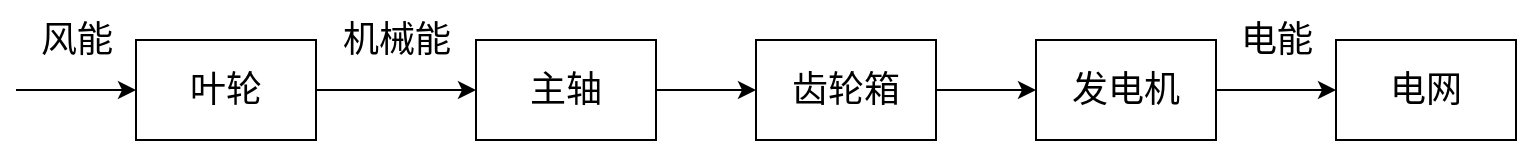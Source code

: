 <mxfile version="24.8.6">
  <diagram name="第 1 页" id="KiU0GPbnZZaJ9fmfo21C">
    <mxGraphModel dx="1221" dy="668" grid="1" gridSize="10" guides="1" tooltips="1" connect="1" arrows="1" fold="1" page="1" pageScale="1" pageWidth="827" pageHeight="1169" math="0" shadow="0">
      <root>
        <mxCell id="0" />
        <mxCell id="1" parent="0" />
        <mxCell id="dBsx60QmYunk5ZgxW7Kb-7" style="edgeStyle=orthogonalEdgeStyle;rounded=0;orthogonalLoop=1;jettySize=auto;html=1;entryX=0;entryY=0.5;entryDx=0;entryDy=0;" edge="1" parent="1" source="dBsx60QmYunk5ZgxW7Kb-2" target="dBsx60QmYunk5ZgxW7Kb-3">
          <mxGeometry relative="1" as="geometry" />
        </mxCell>
        <mxCell id="dBsx60QmYunk5ZgxW7Kb-2" value="&lt;font face=&quot;SimSun&quot; style=&quot;font-size: 18px;&quot;&gt;叶轮&lt;/font&gt;" style="rounded=0;whiteSpace=wrap;html=1;" vertex="1" parent="1">
          <mxGeometry x="99" y="310" width="90" height="50" as="geometry" />
        </mxCell>
        <mxCell id="dBsx60QmYunk5ZgxW7Kb-8" style="edgeStyle=orthogonalEdgeStyle;rounded=0;orthogonalLoop=1;jettySize=auto;html=1;entryX=0;entryY=0.5;entryDx=0;entryDy=0;" edge="1" parent="1" source="dBsx60QmYunk5ZgxW7Kb-3" target="dBsx60QmYunk5ZgxW7Kb-4">
          <mxGeometry relative="1" as="geometry" />
        </mxCell>
        <mxCell id="dBsx60QmYunk5ZgxW7Kb-3" value="&lt;font face=&quot;SimSun&quot;&gt;&lt;span style=&quot;font-size: 18px;&quot;&gt;主轴&lt;/span&gt;&lt;/font&gt;" style="rounded=0;whiteSpace=wrap;html=1;" vertex="1" parent="1">
          <mxGeometry x="269" y="310" width="90" height="50" as="geometry" />
        </mxCell>
        <mxCell id="dBsx60QmYunk5ZgxW7Kb-9" style="edgeStyle=orthogonalEdgeStyle;rounded=0;orthogonalLoop=1;jettySize=auto;html=1;exitX=1;exitY=0.5;exitDx=0;exitDy=0;entryX=0;entryY=0.5;entryDx=0;entryDy=0;" edge="1" parent="1" source="dBsx60QmYunk5ZgxW7Kb-4" target="dBsx60QmYunk5ZgxW7Kb-5">
          <mxGeometry relative="1" as="geometry" />
        </mxCell>
        <mxCell id="dBsx60QmYunk5ZgxW7Kb-4" value="&lt;font face=&quot;SimSun&quot;&gt;&lt;span style=&quot;font-size: 18px;&quot;&gt;齿轮箱&lt;/span&gt;&lt;/font&gt;" style="rounded=0;whiteSpace=wrap;html=1;" vertex="1" parent="1">
          <mxGeometry x="409" y="310" width="90" height="50" as="geometry" />
        </mxCell>
        <mxCell id="dBsx60QmYunk5ZgxW7Kb-10" style="edgeStyle=orthogonalEdgeStyle;rounded=0;orthogonalLoop=1;jettySize=auto;html=1;entryX=0;entryY=0.5;entryDx=0;entryDy=0;" edge="1" parent="1" source="dBsx60QmYunk5ZgxW7Kb-5" target="dBsx60QmYunk5ZgxW7Kb-6">
          <mxGeometry relative="1" as="geometry" />
        </mxCell>
        <mxCell id="dBsx60QmYunk5ZgxW7Kb-5" value="&lt;font face=&quot;SimSun&quot;&gt;&lt;span style=&quot;font-size: 18px;&quot;&gt;发电机&lt;/span&gt;&lt;/font&gt;" style="rounded=0;whiteSpace=wrap;html=1;" vertex="1" parent="1">
          <mxGeometry x="549" y="310" width="90" height="50" as="geometry" />
        </mxCell>
        <mxCell id="dBsx60QmYunk5ZgxW7Kb-6" value="&lt;font face=&quot;SimSun&quot;&gt;&lt;span style=&quot;font-size: 18px;&quot;&gt;电网&lt;/span&gt;&lt;/font&gt;" style="rounded=0;whiteSpace=wrap;html=1;" vertex="1" parent="1">
          <mxGeometry x="699" y="310" width="90" height="50" as="geometry" />
        </mxCell>
        <mxCell id="dBsx60QmYunk5ZgxW7Kb-11" value="&lt;font style=&quot;font-size: 18px;&quot;&gt;机械能&lt;/font&gt;" style="text;html=1;align=center;verticalAlign=middle;resizable=0;points=[];autosize=1;strokeColor=none;fillColor=none;" vertex="1" parent="1">
          <mxGeometry x="189" y="290" width="80" height="40" as="geometry" />
        </mxCell>
        <mxCell id="dBsx60QmYunk5ZgxW7Kb-12" value="&lt;font style=&quot;font-size: 18px;&quot;&gt;电能&lt;/font&gt;" style="text;html=1;align=center;verticalAlign=middle;resizable=0;points=[];autosize=1;strokeColor=none;fillColor=none;" vertex="1" parent="1">
          <mxGeometry x="639" y="290" width="60" height="40" as="geometry" />
        </mxCell>
        <mxCell id="dBsx60QmYunk5ZgxW7Kb-13" style="edgeStyle=orthogonalEdgeStyle;rounded=0;orthogonalLoop=1;jettySize=auto;html=1;entryX=0;entryY=0.5;entryDx=0;entryDy=0;" edge="1" parent="1">
          <mxGeometry relative="1" as="geometry">
            <mxPoint x="39" y="335" as="sourcePoint" />
            <mxPoint x="99" y="335" as="targetPoint" />
          </mxGeometry>
        </mxCell>
        <mxCell id="dBsx60QmYunk5ZgxW7Kb-14" value="&lt;font style=&quot;font-size: 18px;&quot;&gt;风能&lt;/font&gt;" style="text;html=1;align=center;verticalAlign=middle;resizable=0;points=[];autosize=1;strokeColor=none;fillColor=none;" vertex="1" parent="1">
          <mxGeometry x="39" y="290" width="60" height="40" as="geometry" />
        </mxCell>
      </root>
    </mxGraphModel>
  </diagram>
</mxfile>
